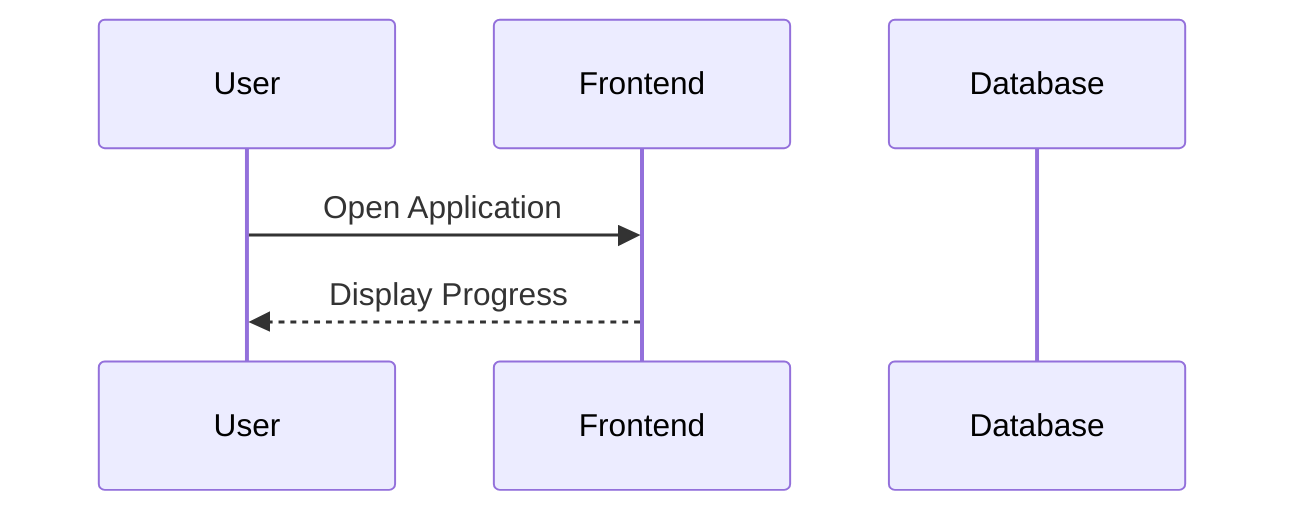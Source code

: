 sequenceDiagram
    participant User
    participant Frontend
    participant Database

    User->>Frontend: Open Application
    Frontend-->>User: Display Progress